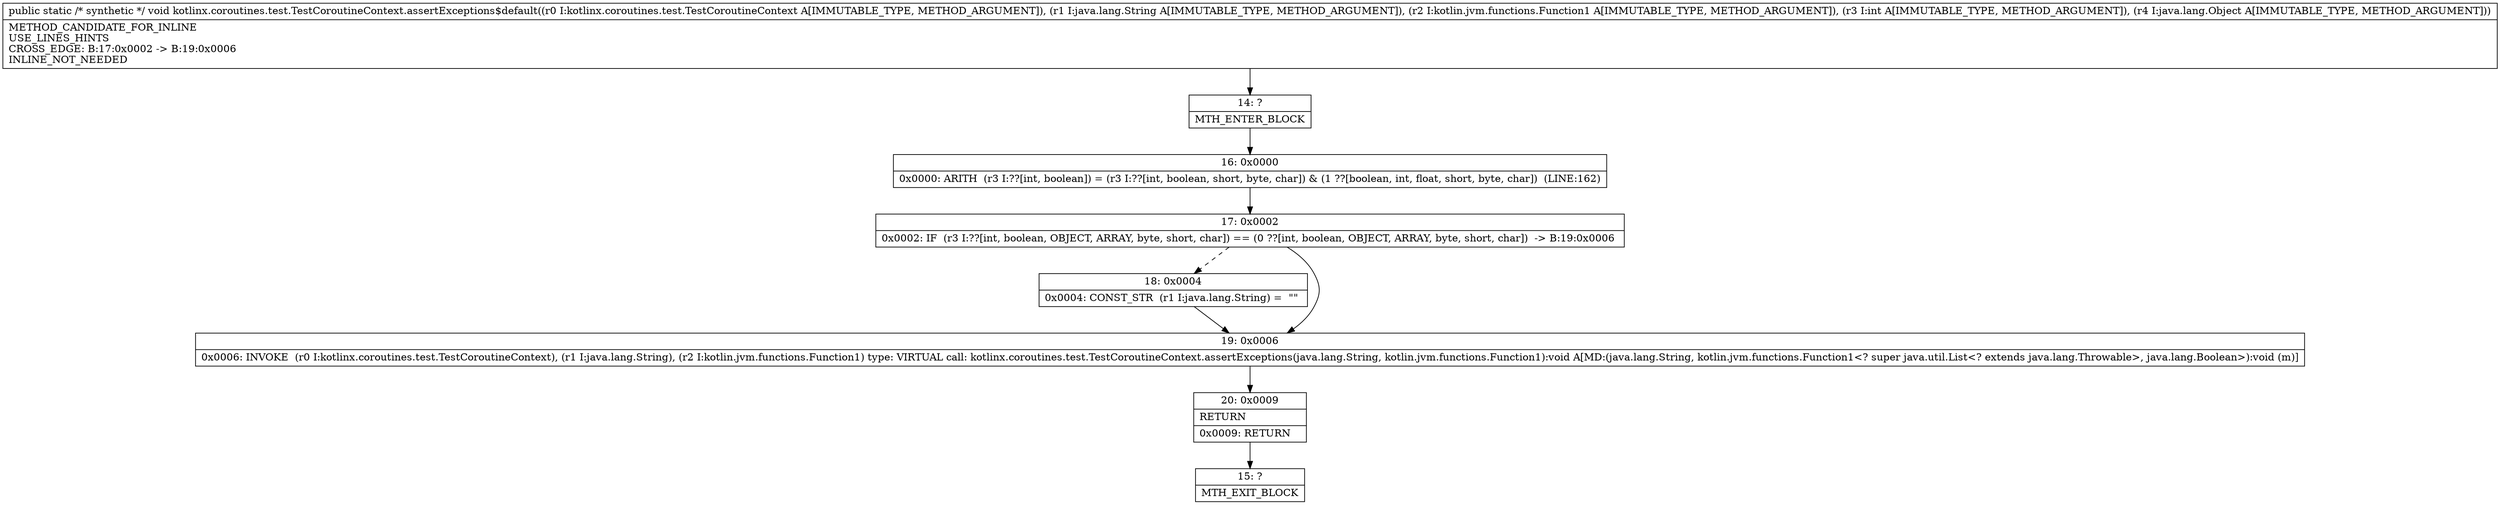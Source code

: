 digraph "CFG forkotlinx.coroutines.test.TestCoroutineContext.assertExceptions$default(Lkotlinx\/coroutines\/test\/TestCoroutineContext;Ljava\/lang\/String;Lkotlin\/jvm\/functions\/Function1;ILjava\/lang\/Object;)V" {
Node_14 [shape=record,label="{14\:\ ?|MTH_ENTER_BLOCK\l}"];
Node_16 [shape=record,label="{16\:\ 0x0000|0x0000: ARITH  (r3 I:??[int, boolean]) = (r3 I:??[int, boolean, short, byte, char]) & (1 ??[boolean, int, float, short, byte, char])  (LINE:162)\l}"];
Node_17 [shape=record,label="{17\:\ 0x0002|0x0002: IF  (r3 I:??[int, boolean, OBJECT, ARRAY, byte, short, char]) == (0 ??[int, boolean, OBJECT, ARRAY, byte, short, char])  \-\> B:19:0x0006 \l}"];
Node_18 [shape=record,label="{18\:\ 0x0004|0x0004: CONST_STR  (r1 I:java.lang.String) =  \"\" \l}"];
Node_19 [shape=record,label="{19\:\ 0x0006|0x0006: INVOKE  (r0 I:kotlinx.coroutines.test.TestCoroutineContext), (r1 I:java.lang.String), (r2 I:kotlin.jvm.functions.Function1) type: VIRTUAL call: kotlinx.coroutines.test.TestCoroutineContext.assertExceptions(java.lang.String, kotlin.jvm.functions.Function1):void A[MD:(java.lang.String, kotlin.jvm.functions.Function1\<? super java.util.List\<? extends java.lang.Throwable\>, java.lang.Boolean\>):void (m)]\l}"];
Node_20 [shape=record,label="{20\:\ 0x0009|RETURN\l|0x0009: RETURN   \l}"];
Node_15 [shape=record,label="{15\:\ ?|MTH_EXIT_BLOCK\l}"];
MethodNode[shape=record,label="{public static \/* synthetic *\/ void kotlinx.coroutines.test.TestCoroutineContext.assertExceptions$default((r0 I:kotlinx.coroutines.test.TestCoroutineContext A[IMMUTABLE_TYPE, METHOD_ARGUMENT]), (r1 I:java.lang.String A[IMMUTABLE_TYPE, METHOD_ARGUMENT]), (r2 I:kotlin.jvm.functions.Function1 A[IMMUTABLE_TYPE, METHOD_ARGUMENT]), (r3 I:int A[IMMUTABLE_TYPE, METHOD_ARGUMENT]), (r4 I:java.lang.Object A[IMMUTABLE_TYPE, METHOD_ARGUMENT]))  | METHOD_CANDIDATE_FOR_INLINE\lUSE_LINES_HINTS\lCROSS_EDGE: B:17:0x0002 \-\> B:19:0x0006\lINLINE_NOT_NEEDED\l}"];
MethodNode -> Node_14;Node_14 -> Node_16;
Node_16 -> Node_17;
Node_17 -> Node_18[style=dashed];
Node_17 -> Node_19;
Node_18 -> Node_19;
Node_19 -> Node_20;
Node_20 -> Node_15;
}

